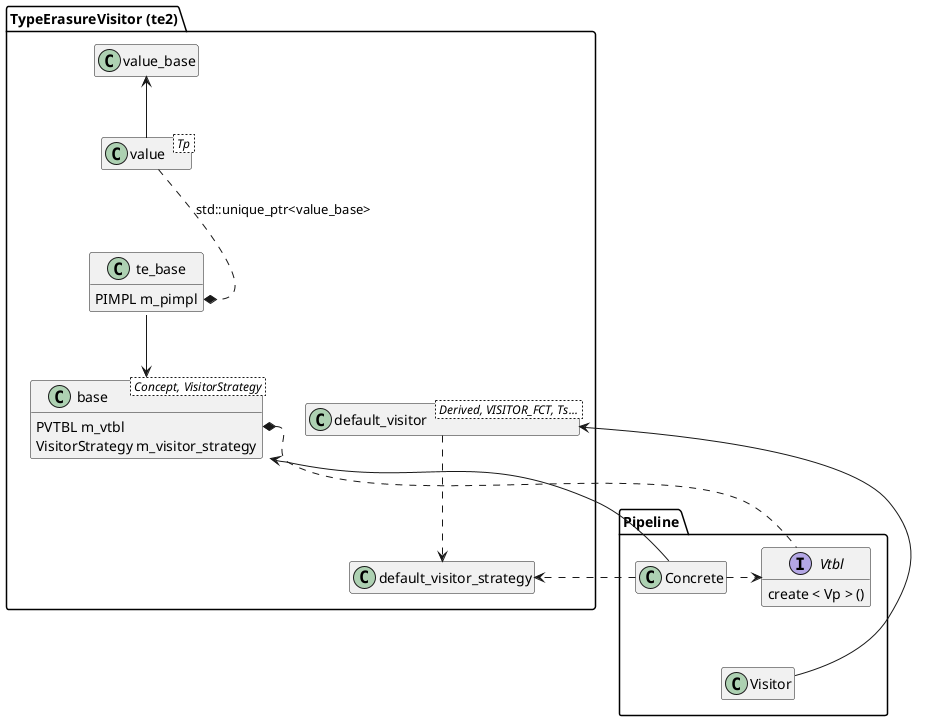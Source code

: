 @startuml

hide empty attributes
hide empty members

package "TypeErasureVisitor (te2)" {
  class te_base {
    PIMPL m_pimpl
  }

  class base < Concept, VisitorStrategy > {
    PVTBL m_vtbl
    VisitorStrategy m_visitor_strategy
  }

  class value_base {}

  class value < Tp > {}

  class default_visitor_strategy {

  }

  class default_visitor < Derived, VISITOR_FCT, Ts... > {

  }

}

te_base --> base

value_base <-- value
value ..* te_base::PIMPL : std::unique_ptr<value_base>

base -[hidden]-> default_visitor_strategy
default_visitor_strategy <.u. default_visitor


package "Pipeline" {
  interface Vtbl {
    create < Vp > ()
  }

  class Concrete  {
  }

  class Visitor {
  }
}

base <- Concrete
Concrete .> default_visitor_strategy
Concrete .> Vtbl
base::PVTBL *.d. Vtbl
default_visitor <- Visitor
Concrete -[hidden]-> Visitor

@enduml
